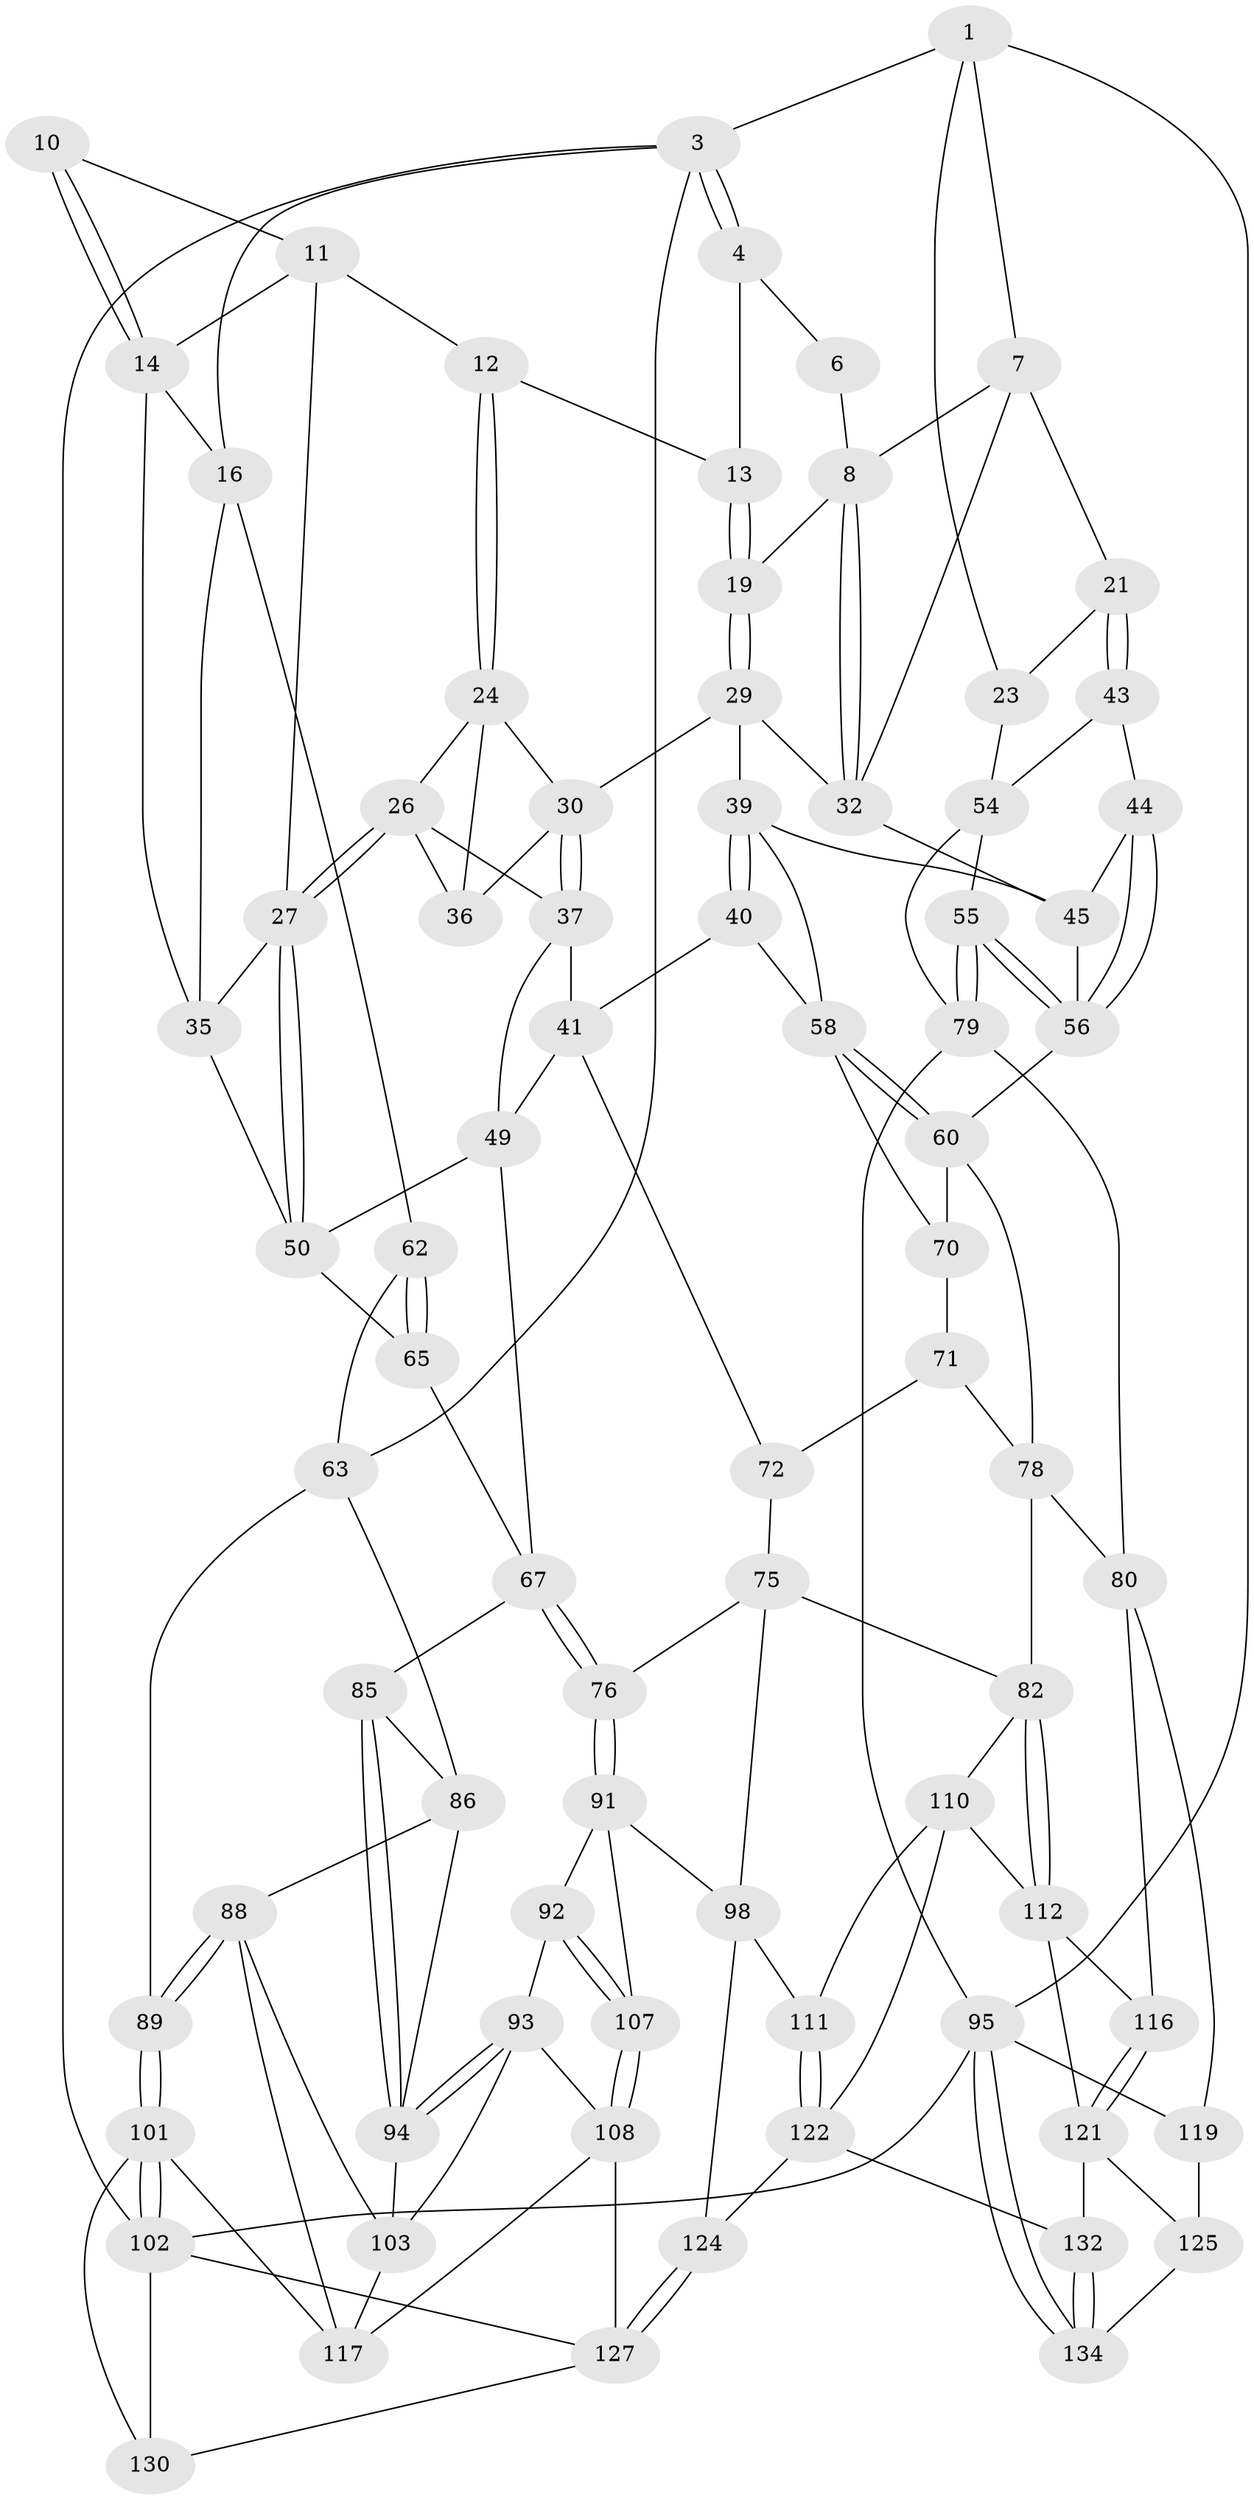 // Generated by graph-tools (version 1.1) at 2025/24/03/03/25 07:24:32]
// undirected, 79 vertices, 174 edges
graph export_dot {
graph [start="1"]
  node [color=gray90,style=filled];
  1 [pos="+0.8243005017477221+0",super="+2"];
  3 [pos="+0+0",super="+17"];
  4 [pos="+0.22782436019330315+0",super="+5"];
  6 [pos="+0.7904141057290619+0"];
  7 [pos="+0.8526348845169397+0.08767892410052938",super="+20"];
  8 [pos="+0.7767588105554344+0.143198114230669",super="+9"];
  10 [pos="+0.22830230702350016+0"];
  11 [pos="+0.41483680576421755+0.0720741143153135",super="+18"];
  12 [pos="+0.4610483836890354+0.0873391220691485"];
  13 [pos="+0.570587995050623+0"];
  14 [pos="+0.22503914326118604+0.02867699217369815",super="+15"];
  16 [pos="+0+0.18494370492405277",super="+52"];
  19 [pos="+0.6001677667647368+0.06937856625407668"];
  21 [pos="+0.9482371763250025+0.15963690566434993",super="+22"];
  23 [pos="+1+0.029260973471642016"];
  24 [pos="+0.4295343769780911+0.1428818612768352",super="+25"];
  26 [pos="+0.3394325883629283+0.21702601194534493",super="+38"];
  27 [pos="+0.32643675567052305+0.22023051352512935",super="+28"];
  29 [pos="+0.6025874193318747+0.1346058817641287",super="+34"];
  30 [pos="+0.568219977516485+0.16831180005898214",super="+31"];
  32 [pos="+0.776578825328548+0.15175053546932762",super="+33"];
  35 [pos="+0.21269353559163692+0.24581564853503501",super="+51"];
  36 [pos="+0.4940260656027249+0.1993686457984379"];
  37 [pos="+0.5215449646262696+0.2864526064566556",super="+42"];
  39 [pos="+0.623329968302749+0.23418414164149373",super="+48"];
  40 [pos="+0.560957306730371+0.34893800938434916"];
  41 [pos="+0.5561280542630471+0.34928306706975126",super="+69"];
  43 [pos="+0.8492048608785415+0.2560048302014687",super="+46"];
  44 [pos="+0.7866875005155343+0.2606428503659819"];
  45 [pos="+0.7770454266572424+0.26044554214114823",super="+47"];
  49 [pos="+0.41236148002284956+0.36995915184572153",super="+66"];
  50 [pos="+0.34245545005916317+0.2950915722053438",super="+53"];
  54 [pos="+1+0.48281693015650246",super="+61"];
  55 [pos="+0.9854350417034279+0.5039475445959801"];
  56 [pos="+0.954904009762004+0.5019197690790125",super="+57"];
  58 [pos="+0.6588467904494902+0.3663124789559686",super="+59"];
  60 [pos="+0.8139984652084696+0.5092331230599266",super="+73"];
  62 [pos="+0.030020600452081436+0.48652335937272545"];
  63 [pos="+0+0.5257544413499591",super="+64"];
  65 [pos="+0.26497823914636365+0.5403495173371239"];
  67 [pos="+0.30136173680087924+0.5696449618830152",super="+68"];
  70 [pos="+0.6437002762531205+0.4617343972045767"];
  71 [pos="+0.6168675301077204+0.5341973297617635",super="+77"];
  72 [pos="+0.5387806040633775+0.4894415735287927",super="+74"];
  75 [pos="+0.4096237072657294+0.6440394816628457",super="+84"];
  76 [pos="+0.3661460280432535+0.6322326173232019"];
  78 [pos="+0.6961404492186112+0.6286192925562991",super="+81"];
  79 [pos="+0.882964612684963+0.74027730316413",super="+90"];
  80 [pos="+0.8624785235773118+0.7605281521422267",super="+115"];
  82 [pos="+0.6824430617493542+0.6998692680678398",super="+83"];
  85 [pos="+0.17046976625904772+0.6728195407815228"];
  86 [pos="+0.00764875149110292+0.5774169460548938",super="+87"];
  88 [pos="+0+0.7603708649499705",super="+104"];
  89 [pos="+0+0.7599085774646684"];
  91 [pos="+0.32865451747447016+0.7595937947583247",super="+100"];
  92 [pos="+0.22620841070542894+0.7756340161561753"];
  93 [pos="+0.21108964824695303+0.7716963498605134",super="+105"];
  94 [pos="+0.160985702917185+0.694319328872512",super="+97"];
  95 [pos="+1+1",super="+96"];
  98 [pos="+0.4705470265566607+0.8342999255677168",super="+99"];
  101 [pos="+0+1",super="+129"];
  102 [pos="+0+1",super="+133"];
  103 [pos="+0.11434504724128246+0.7610303316956591",super="+106"];
  107 [pos="+0.30792463669899034+0.8911870241852743"];
  108 [pos="+0.2863106097978823+0.9192239985008693",super="+109"];
  110 [pos="+0.5532590169881838+0.8388342760834628",super="+114"];
  111 [pos="+0.5052984402467848+0.8480667480392698"];
  112 [pos="+0.6885473222602678+0.8256851621055208",super="+113"];
  116 [pos="+0.7876008733473576+0.8606856967338398"];
  117 [pos="+0.10232470031782731+0.8933882395463869",super="+118"];
  119 [pos="+0.9206021160837411+0.8685721104687815",super="+120"];
  121 [pos="+0.7413268465035375+0.9181361153007404",super="+126"];
  122 [pos="+0.5678748660234078+1",super="+123"];
  124 [pos="+0.5135385241367445+1"];
  125 [pos="+0.8481469120275986+0.9263990681102907",super="+131"];
  127 [pos="+0.3009247457227644+1",super="+128"];
  130 [pos="+0.117366770535419+0.936036042616083"];
  132 [pos="+0.713060095106079+1"];
  134 [pos="+1+1"];
  1 -- 7;
  1 -- 3;
  1 -- 23;
  1 -- 95;
  3 -- 4;
  3 -- 4;
  3 -- 102;
  3 -- 16;
  3 -- 63;
  4 -- 13;
  4 -- 6;
  6 -- 8;
  7 -- 8;
  7 -- 32;
  7 -- 21;
  8 -- 32;
  8 -- 32;
  8 -- 19;
  10 -- 11;
  10 -- 14;
  10 -- 14;
  11 -- 12;
  11 -- 14;
  11 -- 27;
  12 -- 13;
  12 -- 24;
  12 -- 24;
  13 -- 19;
  13 -- 19;
  14 -- 16;
  14 -- 35;
  16 -- 62;
  16 -- 35;
  19 -- 29;
  19 -- 29;
  21 -- 43 [weight=2];
  21 -- 43;
  21 -- 23;
  23 -- 54;
  24 -- 26;
  24 -- 36;
  24 -- 30;
  26 -- 27;
  26 -- 27;
  26 -- 36;
  26 -- 37;
  27 -- 50;
  27 -- 50;
  27 -- 35;
  29 -- 30;
  29 -- 32;
  29 -- 39;
  30 -- 37;
  30 -- 37;
  30 -- 36;
  32 -- 45;
  35 -- 50;
  37 -- 41;
  37 -- 49;
  39 -- 40;
  39 -- 40;
  39 -- 58;
  39 -- 45;
  40 -- 41;
  40 -- 58;
  41 -- 72;
  41 -- 49;
  43 -- 44;
  43 -- 54;
  44 -- 45;
  44 -- 56;
  44 -- 56;
  45 -- 56;
  49 -- 50;
  49 -- 67;
  50 -- 65;
  54 -- 55;
  54 -- 79;
  55 -- 56;
  55 -- 56;
  55 -- 79;
  55 -- 79;
  56 -- 60;
  58 -- 60;
  58 -- 60;
  58 -- 70;
  60 -- 78;
  60 -- 70;
  62 -- 63;
  62 -- 65;
  62 -- 65;
  63 -- 86;
  63 -- 89;
  65 -- 67;
  67 -- 76;
  67 -- 76;
  67 -- 85;
  70 -- 71;
  71 -- 72 [weight=2];
  71 -- 78;
  72 -- 75;
  75 -- 76;
  75 -- 98;
  75 -- 82;
  76 -- 91;
  76 -- 91;
  78 -- 80;
  78 -- 82;
  79 -- 80;
  79 -- 95;
  80 -- 116;
  80 -- 119;
  82 -- 112;
  82 -- 112;
  82 -- 110;
  85 -- 86;
  85 -- 94;
  85 -- 94;
  86 -- 88;
  86 -- 94;
  88 -- 89;
  88 -- 89;
  88 -- 117;
  88 -- 103;
  89 -- 101;
  89 -- 101;
  91 -- 92;
  91 -- 107;
  91 -- 98;
  92 -- 93;
  92 -- 107;
  92 -- 107;
  93 -- 94;
  93 -- 94;
  93 -- 108;
  93 -- 103;
  94 -- 103;
  95 -- 134;
  95 -- 134;
  95 -- 102;
  95 -- 119;
  98 -- 111;
  98 -- 124;
  101 -- 102;
  101 -- 102;
  101 -- 117;
  101 -- 130;
  102 -- 130;
  102 -- 127;
  103 -- 117;
  107 -- 108;
  107 -- 108;
  108 -- 127;
  108 -- 117;
  110 -- 111;
  110 -- 112;
  110 -- 122;
  111 -- 122;
  111 -- 122;
  112 -- 116;
  112 -- 121;
  116 -- 121;
  116 -- 121;
  119 -- 125 [weight=2];
  121 -- 132;
  121 -- 125;
  122 -- 124;
  122 -- 132;
  124 -- 127;
  124 -- 127;
  125 -- 134;
  127 -- 130;
  132 -- 134;
  132 -- 134;
}
